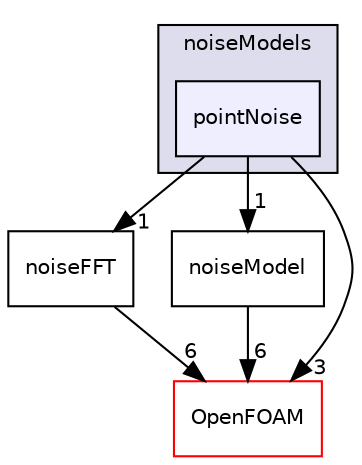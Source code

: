 digraph "src/randomProcesses/noise/noiseModels/pointNoise" {
  bgcolor=transparent;
  compound=true
  node [ fontsize="10", fontname="Helvetica"];
  edge [ labelfontsize="10", labelfontname="Helvetica"];
  subgraph clusterdir_70b08ab0c00b2b2e8aa8b5ce02f0b28f {
    graph [ bgcolor="#ddddee", pencolor="black", label="noiseModels" fontname="Helvetica", fontsize="10", URL="dir_70b08ab0c00b2b2e8aa8b5ce02f0b28f.html"]
  dir_9c82283f57d657945a3c89916e500fbe [shape=box, label="pointNoise", style="filled", fillcolor="#eeeeff", pencolor="black", URL="dir_9c82283f57d657945a3c89916e500fbe.html"];
  }
  dir_2b0c4fb1ce1a98fdfc0b99efde8e1f3c [shape=box label="noiseFFT" URL="dir_2b0c4fb1ce1a98fdfc0b99efde8e1f3c.html"];
  dir_e8105818dc4208370cee388a8a251b5e [shape=box label="noiseModel" URL="dir_e8105818dc4208370cee388a8a251b5e.html"];
  dir_c5473ff19b20e6ec4dfe5c310b3778a8 [shape=box label="OpenFOAM" color="red" URL="dir_c5473ff19b20e6ec4dfe5c310b3778a8.html"];
  dir_2b0c4fb1ce1a98fdfc0b99efde8e1f3c->dir_c5473ff19b20e6ec4dfe5c310b3778a8 [headlabel="6", labeldistance=1.5 headhref="dir_003383_002151.html"];
  dir_e8105818dc4208370cee388a8a251b5e->dir_c5473ff19b20e6ec4dfe5c310b3778a8 [headlabel="6", labeldistance=1.5 headhref="dir_003385_002151.html"];
  dir_9c82283f57d657945a3c89916e500fbe->dir_2b0c4fb1ce1a98fdfc0b99efde8e1f3c [headlabel="1", labeldistance=1.5 headhref="dir_003386_003383.html"];
  dir_9c82283f57d657945a3c89916e500fbe->dir_e8105818dc4208370cee388a8a251b5e [headlabel="1", labeldistance=1.5 headhref="dir_003386_003385.html"];
  dir_9c82283f57d657945a3c89916e500fbe->dir_c5473ff19b20e6ec4dfe5c310b3778a8 [headlabel="3", labeldistance=1.5 headhref="dir_003386_002151.html"];
}

